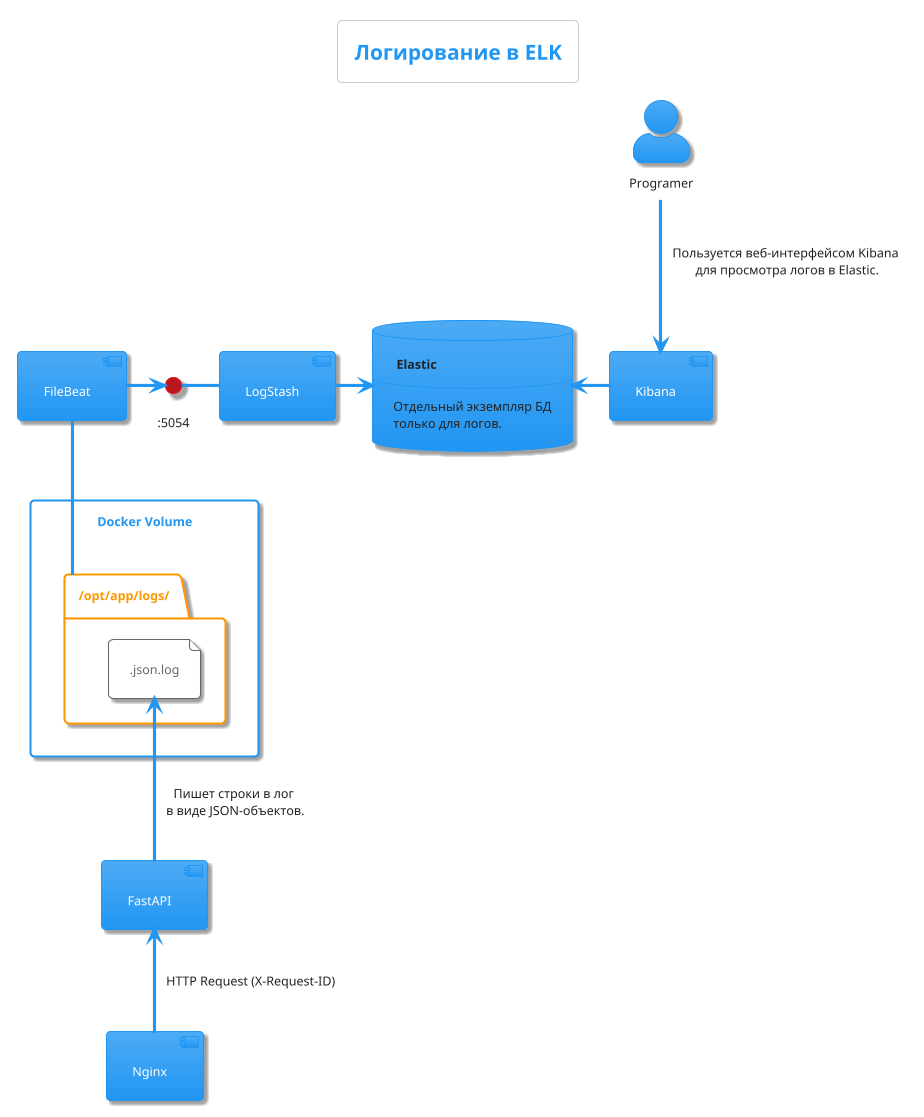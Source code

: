 @startuml to_be
!theme materia
skinparam actorStyle awesome
skinparam packageStyle rectangle

title Логирование в ELK

actor Programer

database elastic [
  <b> Elastic
  ____
  Отдельный экземпляр БД
  только для логов.
]
[Kibana] -left-> elastic
Programer -down-> Kibana : "Пользуется веб-интерфейсом Kibana \nдля просмотра логов в Elastic."
[LogStash] -> elastic
() ":5054" as logstash_port
logstash_port - [LogStash]
[FileBeat] -> logstash_port

rectangle "Docker Volume" {
  folder "/opt/app/logs/" as fastapi_logs_dir {
    file ".json.log" as fastapi_log {
    }
  }
}
FileBeat -down- fastapi_logs_dir
[FastAPI] -up-> fastapi_log : "Пишет строки в лог \nв виде JSON-объектов."
[Nginx] -up-> [FastAPI] : HTTP Request (X-Request-ID)

@enduml
